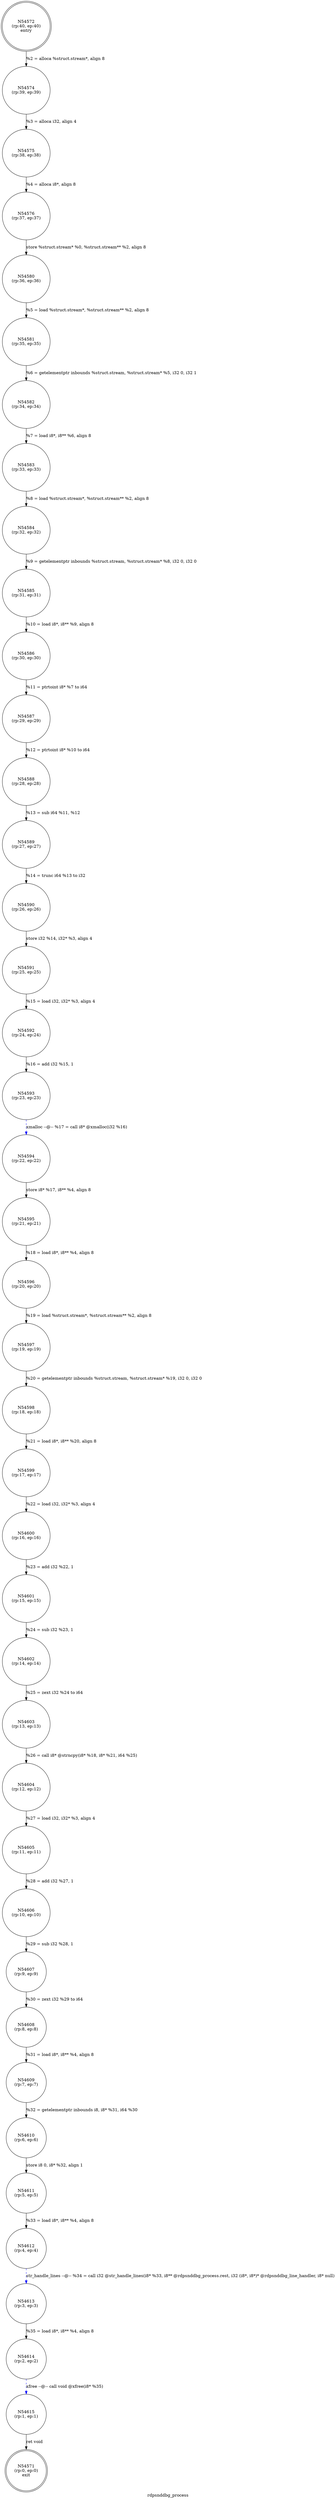 digraph rdpsnddbg_process {
label="rdpsnddbg_process"
54571 [label="N54571\n(rp:0, ep:0)\nexit", shape="doublecircle"]
54572 [label="N54572\n(rp:40, ep:40)\nentry", shape="doublecircle"]
54572 -> 54574 [label="%2 = alloca %struct.stream*, align 8"]
54574 [label="N54574\n(rp:39, ep:39)", shape="circle"]
54574 -> 54575 [label="%3 = alloca i32, align 4"]
54575 [label="N54575\n(rp:38, ep:38)", shape="circle"]
54575 -> 54576 [label="%4 = alloca i8*, align 8"]
54576 [label="N54576\n(rp:37, ep:37)", shape="circle"]
54576 -> 54580 [label="store %struct.stream* %0, %struct.stream** %2, align 8"]
54580 [label="N54580\n(rp:36, ep:36)", shape="circle"]
54580 -> 54581 [label="%5 = load %struct.stream*, %struct.stream** %2, align 8"]
54581 [label="N54581\n(rp:35, ep:35)", shape="circle"]
54581 -> 54582 [label="%6 = getelementptr inbounds %struct.stream, %struct.stream* %5, i32 0, i32 1"]
54582 [label="N54582\n(rp:34, ep:34)", shape="circle"]
54582 -> 54583 [label="%7 = load i8*, i8** %6, align 8"]
54583 [label="N54583\n(rp:33, ep:33)", shape="circle"]
54583 -> 54584 [label="%8 = load %struct.stream*, %struct.stream** %2, align 8"]
54584 [label="N54584\n(rp:32, ep:32)", shape="circle"]
54584 -> 54585 [label="%9 = getelementptr inbounds %struct.stream, %struct.stream* %8, i32 0, i32 0"]
54585 [label="N54585\n(rp:31, ep:31)", shape="circle"]
54585 -> 54586 [label="%10 = load i8*, i8** %9, align 8"]
54586 [label="N54586\n(rp:30, ep:30)", shape="circle"]
54586 -> 54587 [label="%11 = ptrtoint i8* %7 to i64"]
54587 [label="N54587\n(rp:29, ep:29)", shape="circle"]
54587 -> 54588 [label="%12 = ptrtoint i8* %10 to i64"]
54588 [label="N54588\n(rp:28, ep:28)", shape="circle"]
54588 -> 54589 [label="%13 = sub i64 %11, %12"]
54589 [label="N54589\n(rp:27, ep:27)", shape="circle"]
54589 -> 54590 [label="%14 = trunc i64 %13 to i32"]
54590 [label="N54590\n(rp:26, ep:26)", shape="circle"]
54590 -> 54591 [label="store i32 %14, i32* %3, align 4"]
54591 [label="N54591\n(rp:25, ep:25)", shape="circle"]
54591 -> 54592 [label="%15 = load i32, i32* %3, align 4"]
54592 [label="N54592\n(rp:24, ep:24)", shape="circle"]
54592 -> 54593 [label="%16 = add i32 %15, 1"]
54593 [label="N54593\n(rp:23, ep:23)", shape="circle"]
54593 -> 54594 [label="xmalloc --@-- %17 = call i8* @xmalloc(i32 %16)", style="dashed", color="blue"]
54594 [label="N54594\n(rp:22, ep:22)", shape="circle"]
54594 -> 54595 [label="store i8* %17, i8** %4, align 8"]
54595 [label="N54595\n(rp:21, ep:21)", shape="circle"]
54595 -> 54596 [label="%18 = load i8*, i8** %4, align 8"]
54596 [label="N54596\n(rp:20, ep:20)", shape="circle"]
54596 -> 54597 [label="%19 = load %struct.stream*, %struct.stream** %2, align 8"]
54597 [label="N54597\n(rp:19, ep:19)", shape="circle"]
54597 -> 54598 [label="%20 = getelementptr inbounds %struct.stream, %struct.stream* %19, i32 0, i32 0"]
54598 [label="N54598\n(rp:18, ep:18)", shape="circle"]
54598 -> 54599 [label="%21 = load i8*, i8** %20, align 8"]
54599 [label="N54599\n(rp:17, ep:17)", shape="circle"]
54599 -> 54600 [label="%22 = load i32, i32* %3, align 4"]
54600 [label="N54600\n(rp:16, ep:16)", shape="circle"]
54600 -> 54601 [label="%23 = add i32 %22, 1"]
54601 [label="N54601\n(rp:15, ep:15)", shape="circle"]
54601 -> 54602 [label="%24 = sub i32 %23, 1"]
54602 [label="N54602\n(rp:14, ep:14)", shape="circle"]
54602 -> 54603 [label="%25 = zext i32 %24 to i64"]
54603 [label="N54603\n(rp:13, ep:13)", shape="circle"]
54603 -> 54604 [label="%26 = call i8* @strncpy(i8* %18, i8* %21, i64 %25)"]
54604 [label="N54604\n(rp:12, ep:12)", shape="circle"]
54604 -> 54605 [label="%27 = load i32, i32* %3, align 4"]
54605 [label="N54605\n(rp:11, ep:11)", shape="circle"]
54605 -> 54606 [label="%28 = add i32 %27, 1"]
54606 [label="N54606\n(rp:10, ep:10)", shape="circle"]
54606 -> 54607 [label="%29 = sub i32 %28, 1"]
54607 [label="N54607\n(rp:9, ep:9)", shape="circle"]
54607 -> 54608 [label="%30 = zext i32 %29 to i64"]
54608 [label="N54608\n(rp:8, ep:8)", shape="circle"]
54608 -> 54609 [label="%31 = load i8*, i8** %4, align 8"]
54609 [label="N54609\n(rp:7, ep:7)", shape="circle"]
54609 -> 54610 [label="%32 = getelementptr inbounds i8, i8* %31, i64 %30"]
54610 [label="N54610\n(rp:6, ep:6)", shape="circle"]
54610 -> 54611 [label="store i8 0, i8* %32, align 1"]
54611 [label="N54611\n(rp:5, ep:5)", shape="circle"]
54611 -> 54612 [label="%33 = load i8*, i8** %4, align 8"]
54612 [label="N54612\n(rp:4, ep:4)", shape="circle"]
54612 -> 54613 [label="str_handle_lines --@-- %34 = call i32 @str_handle_lines(i8* %33, i8** @rdpsnddbg_process.rest, i32 (i8*, i8*)* @rdpsnddbg_line_handler, i8* null)", style="dashed", color="blue"]
54613 [label="N54613\n(rp:3, ep:3)", shape="circle"]
54613 -> 54614 [label="%35 = load i8*, i8** %4, align 8"]
54614 [label="N54614\n(rp:2, ep:2)", shape="circle"]
54614 -> 54615 [label="xfree --@-- call void @xfree(i8* %35)", style="dashed", color="blue"]
54615 [label="N54615\n(rp:1, ep:1)", shape="circle"]
54615 -> 54571 [label="ret void"]
}
